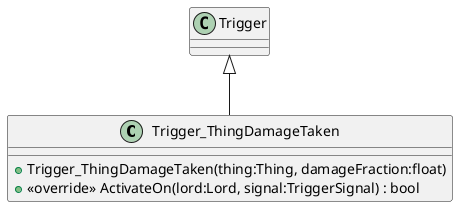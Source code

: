 @startuml
class Trigger_ThingDamageTaken {
    + Trigger_ThingDamageTaken(thing:Thing, damageFraction:float)
    + <<override>> ActivateOn(lord:Lord, signal:TriggerSignal) : bool
}
Trigger <|-- Trigger_ThingDamageTaken
@enduml
